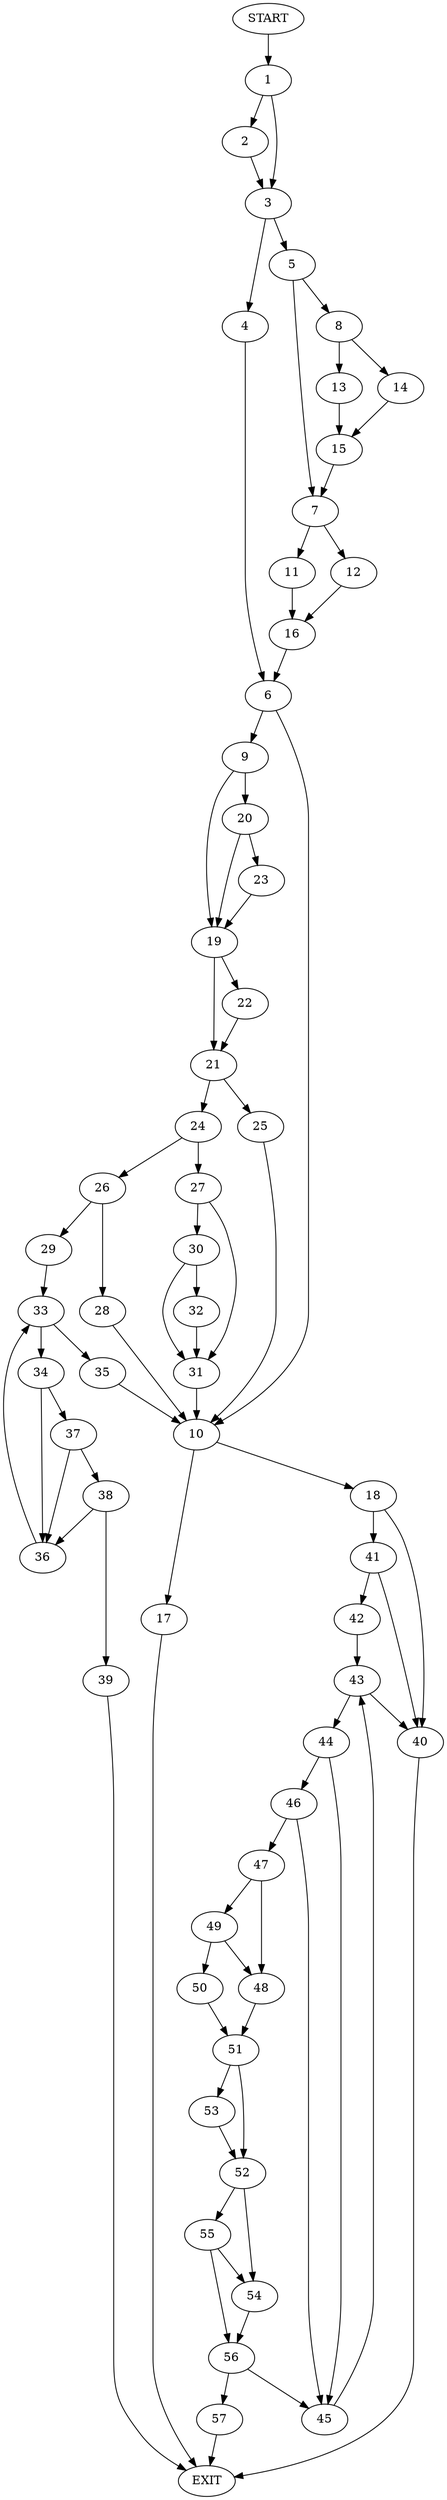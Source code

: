 digraph {
0 [label="START"]
58 [label="EXIT"]
0 -> 1
1 -> 2
1 -> 3
2 -> 3
3 -> 4
3 -> 5
4 -> 6
5 -> 7
5 -> 8
6 -> 9
6 -> 10
7 -> 11
7 -> 12
8 -> 13
8 -> 14
13 -> 15
14 -> 15
15 -> 7
11 -> 16
12 -> 16
16 -> 6
10 -> 17
10 -> 18
9 -> 19
9 -> 20
19 -> 21
19 -> 22
20 -> 23
20 -> 19
23 -> 19
22 -> 21
21 -> 24
21 -> 25
24 -> 26
24 -> 27
25 -> 10
26 -> 28
26 -> 29
27 -> 30
27 -> 31
31 -> 10
30 -> 32
30 -> 31
32 -> 31
28 -> 10
29 -> 33
33 -> 34
33 -> 35
34 -> 36
34 -> 37
35 -> 10
37 -> 36
37 -> 38
36 -> 33
38 -> 36
38 -> 39
39 -> 58
18 -> 40
18 -> 41
17 -> 58
41 -> 42
41 -> 40
40 -> 58
42 -> 43
43 -> 44
43 -> 40
44 -> 45
44 -> 46
46 -> 45
46 -> 47
45 -> 43
47 -> 48
47 -> 49
49 -> 48
49 -> 50
48 -> 51
50 -> 51
51 -> 52
51 -> 53
52 -> 54
52 -> 55
53 -> 52
54 -> 56
55 -> 54
55 -> 56
56 -> 45
56 -> 57
57 -> 58
}
